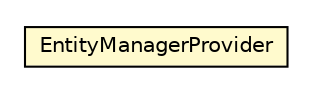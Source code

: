 #!/usr/local/bin/dot
#
# Class diagram 
# Generated by UMLGraph version R5_6_6-8-g8d7759 (http://www.umlgraph.org/)
#

digraph G {
	edge [fontname="Helvetica",fontsize=10,labelfontname="Helvetica",labelfontsize=10];
	node [fontname="Helvetica",fontsize=10,shape=plaintext];
	nodesep=0.25;
	ranksep=0.5;
	// org.dayatang.persistence.jpa.EntityManagerProvider
	c18 [label=<<table title="org.dayatang.persistence.jpa.EntityManagerProvider" border="0" cellborder="1" cellspacing="0" cellpadding="2" port="p" bgcolor="lemonChiffon" href="./EntityManagerProvider.html">
		<tr><td><table border="0" cellspacing="0" cellpadding="1">
<tr><td align="center" balign="center"> EntityManagerProvider </td></tr>
		</table></td></tr>
		</table>>, URL="./EntityManagerProvider.html", fontname="Helvetica", fontcolor="black", fontsize=10.0];
}

